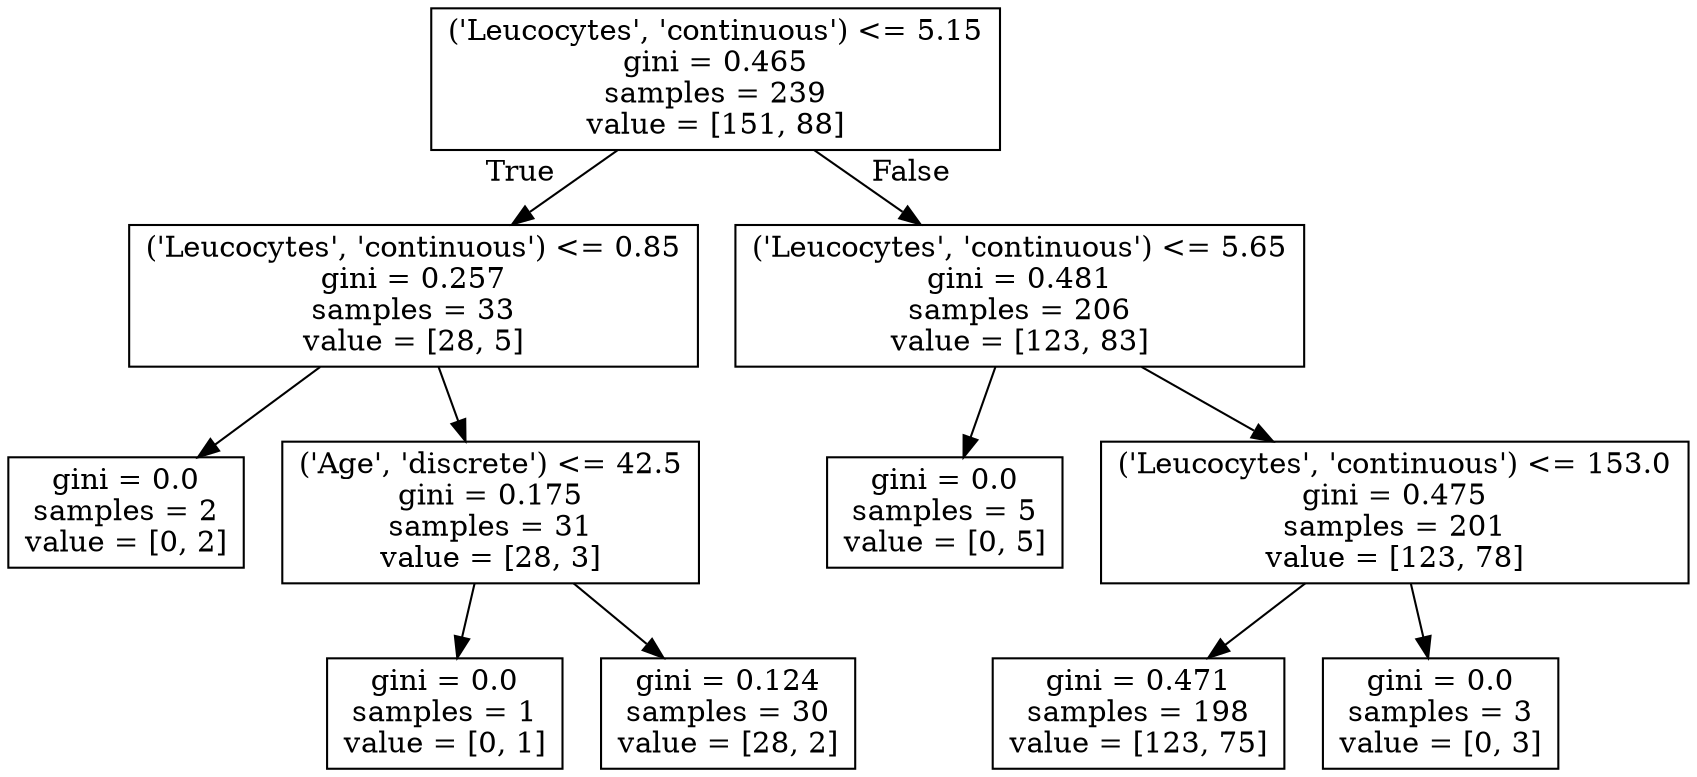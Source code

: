 digraph Tree {
node [shape=box] ;
0 [label="('Leucocytes', 'continuous') <= 5.15\ngini = 0.465\nsamples = 239\nvalue = [151, 88]"] ;
1 [label="('Leucocytes', 'continuous') <= 0.85\ngini = 0.257\nsamples = 33\nvalue = [28, 5]"] ;
0 -> 1 [labeldistance=2.5, labelangle=45, headlabel="True"] ;
2 [label="gini = 0.0\nsamples = 2\nvalue = [0, 2]"] ;
1 -> 2 ;
3 [label="('Age', 'discrete') <= 42.5\ngini = 0.175\nsamples = 31\nvalue = [28, 3]"] ;
1 -> 3 ;
4 [label="gini = 0.0\nsamples = 1\nvalue = [0, 1]"] ;
3 -> 4 ;
5 [label="gini = 0.124\nsamples = 30\nvalue = [28, 2]"] ;
3 -> 5 ;
6 [label="('Leucocytes', 'continuous') <= 5.65\ngini = 0.481\nsamples = 206\nvalue = [123, 83]"] ;
0 -> 6 [labeldistance=2.5, labelangle=-45, headlabel="False"] ;
7 [label="gini = 0.0\nsamples = 5\nvalue = [0, 5]"] ;
6 -> 7 ;
8 [label="('Leucocytes', 'continuous') <= 153.0\ngini = 0.475\nsamples = 201\nvalue = [123, 78]"] ;
6 -> 8 ;
9 [label="gini = 0.471\nsamples = 198\nvalue = [123, 75]"] ;
8 -> 9 ;
10 [label="gini = 0.0\nsamples = 3\nvalue = [0, 3]"] ;
8 -> 10 ;
}